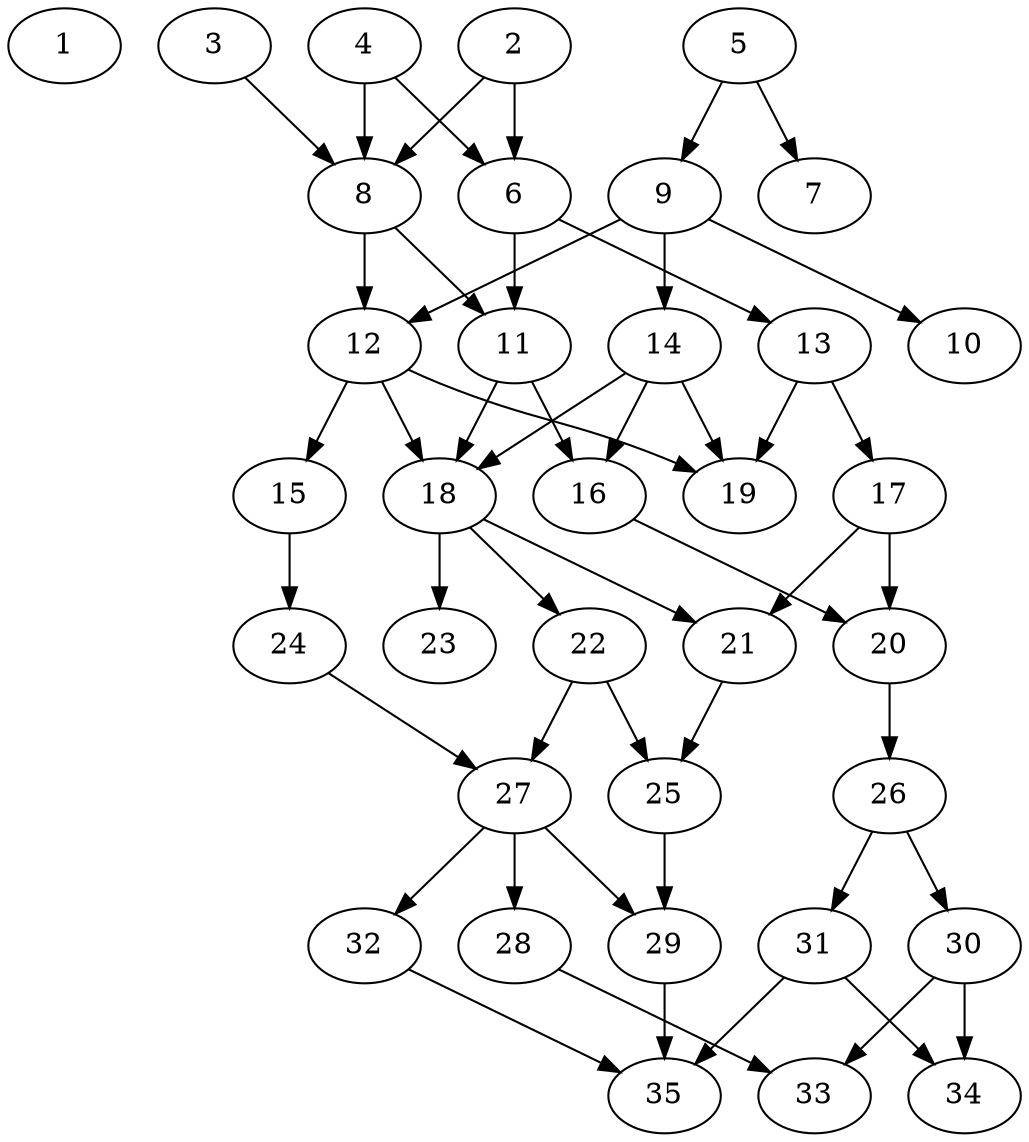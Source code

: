 // DAG automatically generated by daggen at Thu Oct  3 14:05:37 2019
// ./daggen --dot -n 35 --ccr 0.3 --fat 0.5 --regular 0.7 --density 0.5 --mindata 5242880 --maxdata 52428800 
digraph G {
  1 [size="37662720", alpha="0.12", expect_size="11298816"] 
  2 [size="146578773", alpha="0.03", expect_size="43973632"] 
  2 -> 6 [size ="43973632"]
  2 -> 8 [size ="43973632"]
  3 [size="54176427", alpha="0.09", expect_size="16252928"] 
  3 -> 8 [size ="16252928"]
  4 [size="106035200", alpha="0.18", expect_size="31810560"] 
  4 -> 6 [size ="31810560"]
  4 -> 8 [size ="31810560"]
  5 [size="114483200", alpha="0.15", expect_size="34344960"] 
  5 -> 7 [size ="34344960"]
  5 -> 9 [size ="34344960"]
  6 [size="125207893", alpha="0.10", expect_size="37562368"] 
  6 -> 11 [size ="37562368"]
  6 -> 13 [size ="37562368"]
  7 [size="56384853", alpha="0.04", expect_size="16915456"] 
  8 [size="161085440", alpha="0.14", expect_size="48325632"] 
  8 -> 11 [size ="48325632"]
  8 -> 12 [size ="48325632"]
  9 [size="46861653", alpha="0.04", expect_size="14058496"] 
  9 -> 10 [size ="14058496"]
  9 -> 12 [size ="14058496"]
  9 -> 14 [size ="14058496"]
  10 [size="133533013", alpha="0.14", expect_size="40059904"] 
  11 [size="69406720", alpha="0.05", expect_size="20822016"] 
  11 -> 16 [size ="20822016"]
  11 -> 18 [size ="20822016"]
  12 [size="162341547", alpha="0.18", expect_size="48702464"] 
  12 -> 15 [size ="48702464"]
  12 -> 18 [size ="48702464"]
  12 -> 19 [size ="48702464"]
  13 [size="28043947", alpha="0.03", expect_size="8413184"] 
  13 -> 17 [size ="8413184"]
  13 -> 19 [size ="8413184"]
  14 [size="100369067", alpha="0.17", expect_size="30110720"] 
  14 -> 16 [size ="30110720"]
  14 -> 18 [size ="30110720"]
  14 -> 19 [size ="30110720"]
  15 [size="82575360", alpha="0.17", expect_size="24772608"] 
  15 -> 24 [size ="24772608"]
  16 [size="41127253", alpha="0.18", expect_size="12338176"] 
  16 -> 20 [size ="12338176"]
  17 [size="117858987", alpha="0.03", expect_size="35357696"] 
  17 -> 20 [size ="35357696"]
  17 -> 21 [size ="35357696"]
  18 [size="147684693", alpha="0.03", expect_size="44305408"] 
  18 -> 21 [size ="44305408"]
  18 -> 22 [size ="44305408"]
  18 -> 23 [size ="44305408"]
  19 [size="99590827", alpha="0.16", expect_size="29877248"] 
  20 [size="130290347", alpha="0.12", expect_size="39087104"] 
  20 -> 26 [size ="39087104"]
  21 [size="85251413", alpha="0.10", expect_size="25575424"] 
  21 -> 25 [size ="25575424"]
  22 [size="124081493", alpha="0.05", expect_size="37224448"] 
  22 -> 25 [size ="37224448"]
  22 -> 27 [size ="37224448"]
  23 [size="104963413", alpha="0.04", expect_size="31489024"] 
  24 [size="132311040", alpha="0.14", expect_size="39693312"] 
  24 -> 27 [size ="39693312"]
  25 [size="112322560", alpha="0.17", expect_size="33696768"] 
  25 -> 29 [size ="33696768"]
  26 [size="87005867", alpha="0.14", expect_size="26101760"] 
  26 -> 30 [size ="26101760"]
  26 -> 31 [size ="26101760"]
  27 [size="71976960", alpha="0.15", expect_size="21593088"] 
  27 -> 28 [size ="21593088"]
  27 -> 29 [size ="21593088"]
  27 -> 32 [size ="21593088"]
  28 [size="96242347", alpha="0.15", expect_size="28872704"] 
  28 -> 33 [size ="28872704"]
  29 [size="122890240", alpha="0.19", expect_size="36867072"] 
  29 -> 35 [size ="36867072"]
  30 [size="92945067", alpha="0.17", expect_size="27883520"] 
  30 -> 33 [size ="27883520"]
  30 -> 34 [size ="27883520"]
  31 [size="28665173", alpha="0.02", expect_size="8599552"] 
  31 -> 34 [size ="8599552"]
  31 -> 35 [size ="8599552"]
  32 [size="107523413", alpha="0.05", expect_size="32257024"] 
  32 -> 35 [size ="32257024"]
  33 [size="144052907", alpha="0.10", expect_size="43215872"] 
  34 [size="17667413", alpha="0.05", expect_size="5300224"] 
  35 [size="131505493", alpha="0.09", expect_size="39451648"] 
}
